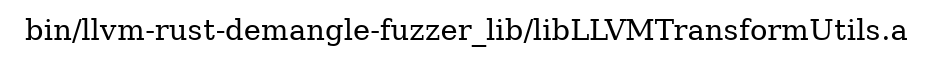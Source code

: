 digraph "bin/llvm-rust-demangle-fuzzer_lib/libLLVMTransformUtils.a" {
	label="bin/llvm-rust-demangle-fuzzer_lib/libLLVMTransformUtils.a";
	rankdir=LR;

}
